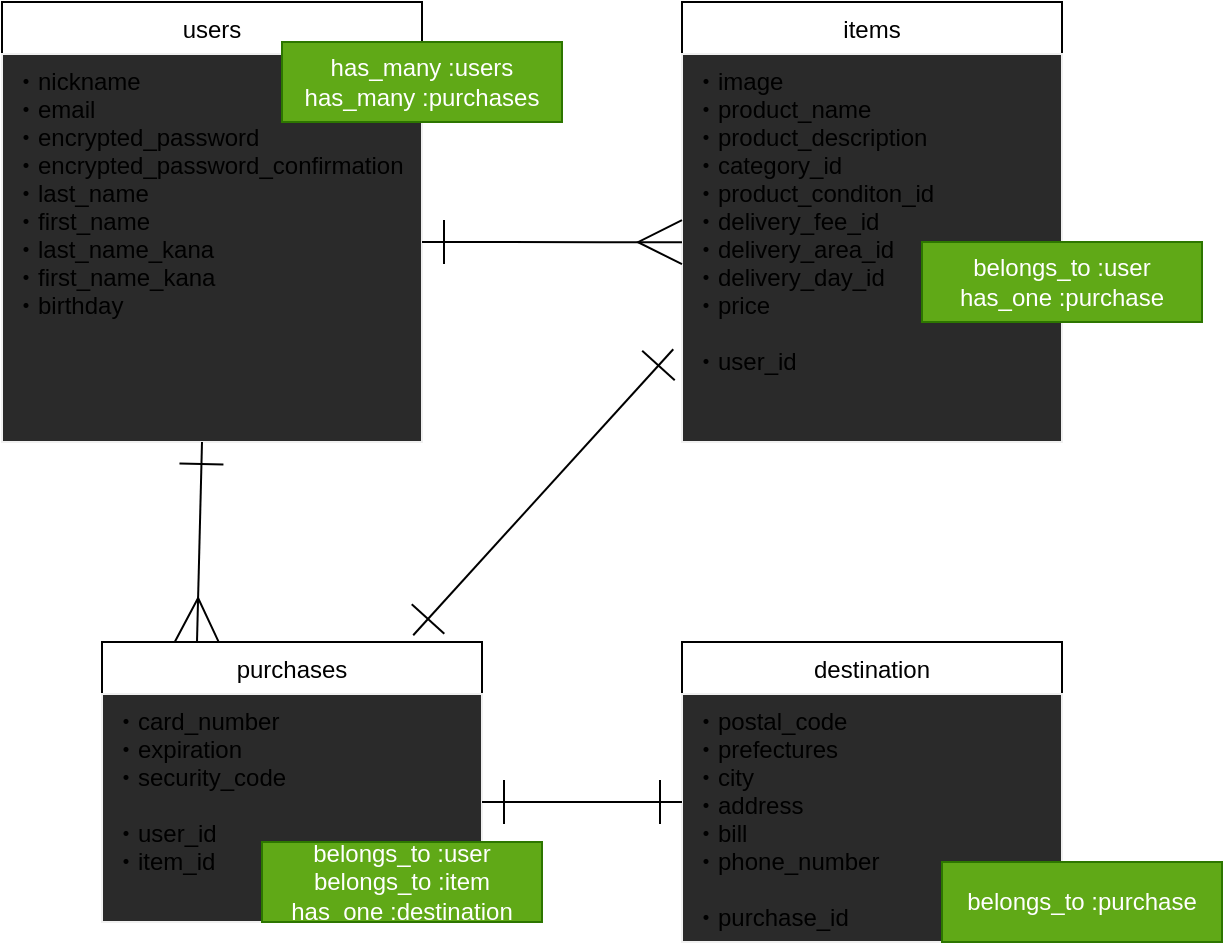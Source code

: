 <mxfile version="13.10.0" type="embed">
    <diagram id="pTqxldaKRy3jbnwM--Sg" name="Page-1">
        <mxGraphModel dx="576" dy="559" grid="1" gridSize="10" guides="1" tooltips="1" connect="1" arrows="1" fold="1" page="1" pageScale="1" pageWidth="827" pageHeight="1169" math="0" shadow="0">
            <root>
                <mxCell id="0"/>
                <mxCell id="1" parent="0"/>
                <mxCell id="2" value="users" style="swimlane;fontStyle=0;childLayout=stackLayout;horizontal=1;startSize=26;fillColor=none;horizontalStack=0;resizeParent=1;resizeParentMax=0;resizeLast=0;collapsible=1;marginBottom=0;" parent="1" vertex="1">
                    <mxGeometry x="110" y="40" width="210" height="220" as="geometry">
                        <mxRectangle x="10" y="40" width="60" height="26" as="alternateBounds"/>
                    </mxGeometry>
                </mxCell>
                <mxCell id="3" value="・nickname&#10;・email&#10;・encrypted_password&#10;・encrypted_password_confirmation&#10;・last_name&#10;・first_name&#10;・last_name_kana&#10;・first_name_kana&#10;・birthday" style="text;align=left;verticalAlign=top;spacingLeft=4;spacingRight=4;overflow=hidden;rotatable=0;points=[[0,0.5],[1,0.5]];portConstraint=eastwest;rounded=0;fillColor=#2a2a2a;strokeColor=#f0f0f0;" parent="2" vertex="1">
                    <mxGeometry y="26" width="210" height="194" as="geometry"/>
                </mxCell>
                <mxCell id="25" value="" style="fontSize=12;html=1;endArrow=ERmany;startArrow=ERone;endSize=20;startSize=20;jumpStyle=none;jumpSize=0;startFill=0;endFill=0;entryX=0.25;entryY=0;entryDx=0;entryDy=0;" parent="2" target="9" edge="1">
                    <mxGeometry width="100" height="100" relative="1" as="geometry">
                        <mxPoint x="100" y="220" as="sourcePoint"/>
                        <mxPoint x="100" y="310" as="targetPoint"/>
                    </mxGeometry>
                </mxCell>
                <mxCell id="7" value="items" style="swimlane;fontStyle=0;childLayout=stackLayout;horizontal=1;startSize=26;fillColor=none;horizontalStack=0;resizeParent=1;resizeParentMax=0;resizeLast=0;collapsible=1;marginBottom=0;" parent="1" vertex="1">
                    <mxGeometry x="450" y="40" width="190" height="220" as="geometry">
                        <mxRectangle x="10" y="40" width="60" height="26" as="alternateBounds"/>
                    </mxGeometry>
                </mxCell>
                <mxCell id="8" value="・image&#10;・product_name&#10;・product_description&#10;・category_id&#10;・product_conditon_id&#10;・delivery_fee_id&#10;・delivery_area_id&#10;・delivery_day_id&#10;・price&#10;&#10;・user_id" style="text;align=left;verticalAlign=top;spacingLeft=4;spacingRight=4;overflow=hidden;rotatable=0;points=[[0,0.5],[1,0.5]];portConstraint=eastwest;rounded=0;fillColor=#2a2a2a;strokeColor=#f0f0f0;" parent="7" vertex="1">
                    <mxGeometry y="26" width="190" height="194" as="geometry"/>
                </mxCell>
                <mxCell id="9" value="purchases" style="swimlane;fontStyle=0;childLayout=stackLayout;horizontal=1;startSize=26;fillColor=none;horizontalStack=0;resizeParent=1;resizeParentMax=0;resizeLast=0;collapsible=1;marginBottom=0;" parent="1" vertex="1">
                    <mxGeometry x="160" y="360" width="190" height="140" as="geometry">
                        <mxRectangle x="10" y="40" width="60" height="26" as="alternateBounds"/>
                    </mxGeometry>
                </mxCell>
                <mxCell id="10" value="・card_number&#10;・expiration&#10;・security_code&#10;&#10;・user_id&#10;・item_id" style="text;align=left;verticalAlign=top;spacingLeft=4;spacingRight=4;overflow=hidden;rotatable=0;points=[[0,0.5],[1,0.5]];portConstraint=eastwest;rounded=0;fillColor=#2a2a2a;strokeColor=#f0f0f0;" parent="9" vertex="1">
                    <mxGeometry y="26" width="190" height="114" as="geometry"/>
                </mxCell>
                <mxCell id="11" value="destination" style="swimlane;fontStyle=0;childLayout=stackLayout;horizontal=1;startSize=26;fillColor=none;horizontalStack=0;resizeParent=1;resizeParentMax=0;resizeLast=0;collapsible=1;marginBottom=0;" parent="1" vertex="1">
                    <mxGeometry x="450" y="360" width="190" height="150" as="geometry">
                        <mxRectangle x="10" y="40" width="60" height="26" as="alternateBounds"/>
                    </mxGeometry>
                </mxCell>
                <mxCell id="12" value="・postal_code&#10;・prefectures&#10;・city&#10;・address&#10;・bill&#10;・phone_number&#10;&#10;・purchase_id" style="text;align=left;verticalAlign=top;spacingLeft=4;spacingRight=4;overflow=hidden;rotatable=0;points=[[0,0.5],[1,0.5]];portConstraint=eastwest;rounded=0;fillColor=#2a2a2a;strokeColor=#f0f0f0;" parent="11" vertex="1">
                    <mxGeometry y="26" width="190" height="124" as="geometry"/>
                </mxCell>
                <mxCell id="20" value="" style="edgeStyle=entityRelationEdgeStyle;fontSize=12;html=1;endArrow=ERmany;startArrow=ERone;entryX=0;entryY=0.485;entryDx=0;entryDy=0;entryPerimeter=0;endSize=20;startSize=20;jumpStyle=none;jumpSize=0;startFill=0;endFill=0;" parent="1" target="8" edge="1">
                    <mxGeometry width="100" height="100" relative="1" as="geometry">
                        <mxPoint x="320" y="160" as="sourcePoint"/>
                        <mxPoint x="440" y="160" as="targetPoint"/>
                    </mxGeometry>
                </mxCell>
                <mxCell id="26" value="" style="edgeStyle=entityRelationEdgeStyle;fontSize=12;html=1;endArrow=ERone;startArrow=ERone;endSize=20;startSize=20;jumpStyle=none;jumpSize=0;startFill=0;endFill=0;" parent="1" edge="1">
                    <mxGeometry width="100" height="100" relative="1" as="geometry">
                        <mxPoint x="350" y="440" as="sourcePoint"/>
                        <mxPoint x="450" y="440" as="targetPoint"/>
                    </mxGeometry>
                </mxCell>
                <mxCell id="29" value="" style="fontSize=12;html=1;endArrow=ERone;startArrow=ERone;endSize=20;startSize=20;jumpStyle=none;jumpSize=0;startFill=0;endFill=0;exitX=0.819;exitY=-0.024;exitDx=0;exitDy=0;exitPerimeter=0;entryX=-0.023;entryY=0.761;entryDx=0;entryDy=0;entryPerimeter=0;" parent="1" source="9" target="8" edge="1">
                    <mxGeometry width="100" height="100" relative="1" as="geometry">
                        <mxPoint x="314" y="290" as="sourcePoint"/>
                        <mxPoint x="314" y="190" as="targetPoint"/>
                    </mxGeometry>
                </mxCell>
                <mxCell id="30" value="has_many :users&lt;br&gt;has_many :purchases" style="whiteSpace=wrap;html=1;align=center;rounded=0;strokeColor=#2D7600;fillColor=#60a917;fontColor=#ffffff;" parent="1" vertex="1">
                    <mxGeometry x="250" y="60" width="140" height="40" as="geometry"/>
                </mxCell>
                <mxCell id="31" value="belongs_to :user&lt;br&gt;has_one :purchase" style="whiteSpace=wrap;html=1;align=center;rounded=0;strokeColor=#2D7600;fillColor=#60a917;fontColor=#ffffff;" parent="1" vertex="1">
                    <mxGeometry x="570" y="160" width="140" height="40" as="geometry"/>
                </mxCell>
                <mxCell id="33" value="belongs_to :user&lt;br&gt;belongs_to :item&lt;br&gt;has_one :destination" style="whiteSpace=wrap;html=1;align=center;rounded=0;strokeColor=#2D7600;fillColor=#60a917;fontColor=#ffffff;" parent="1" vertex="1">
                    <mxGeometry x="240" y="460" width="140" height="40" as="geometry"/>
                </mxCell>
                <mxCell id="34" value="belongs_to :purchase" style="whiteSpace=wrap;html=1;align=center;rounded=0;strokeColor=#2D7600;fillColor=#60a917;fontColor=#ffffff;" parent="1" vertex="1">
                    <mxGeometry x="580" y="470" width="140" height="40" as="geometry"/>
                </mxCell>
            </root>
        </mxGraphModel>
    </diagram>
</mxfile>